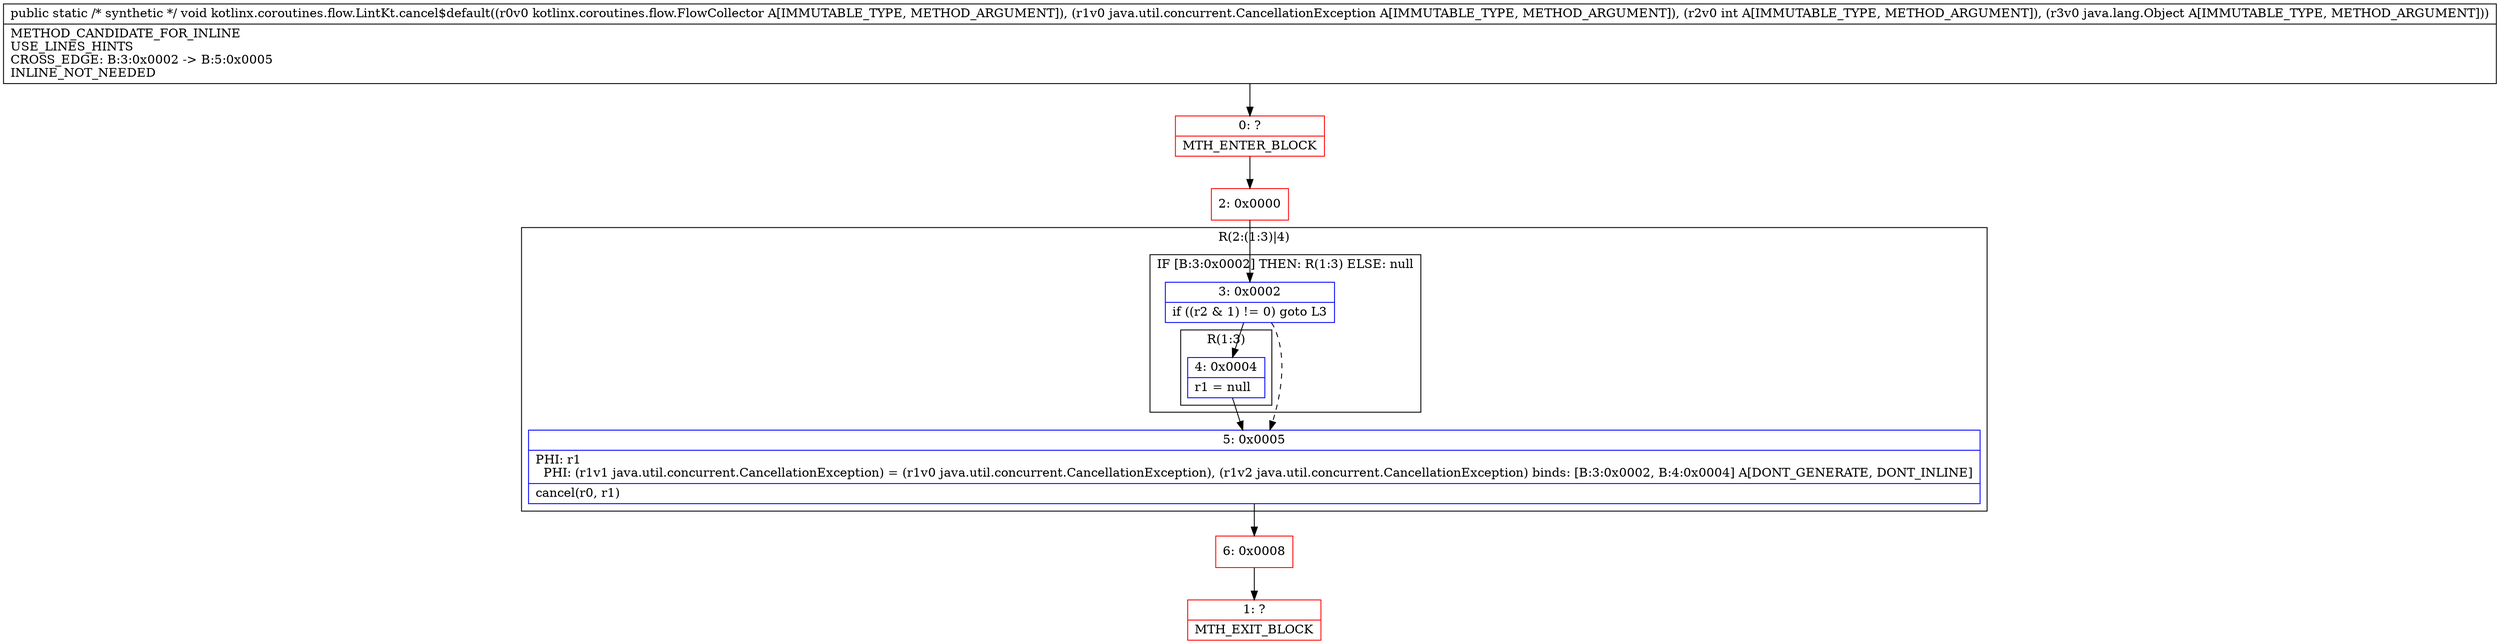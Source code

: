 digraph "CFG forkotlinx.coroutines.flow.LintKt.cancel$default(Lkotlinx\/coroutines\/flow\/FlowCollector;Ljava\/util\/concurrent\/CancellationException;ILjava\/lang\/Object;)V" {
subgraph cluster_Region_1510480935 {
label = "R(2:(1:3)|4)";
node [shape=record,color=blue];
subgraph cluster_IfRegion_118595667 {
label = "IF [B:3:0x0002] THEN: R(1:3) ELSE: null";
node [shape=record,color=blue];
Node_3 [shape=record,label="{3\:\ 0x0002|if ((r2 & 1) != 0) goto L3\l}"];
subgraph cluster_Region_1055566346 {
label = "R(1:3)";
node [shape=record,color=blue];
Node_4 [shape=record,label="{4\:\ 0x0004|r1 = null\l}"];
}
}
Node_5 [shape=record,label="{5\:\ 0x0005|PHI: r1 \l  PHI: (r1v1 java.util.concurrent.CancellationException) = (r1v0 java.util.concurrent.CancellationException), (r1v2 java.util.concurrent.CancellationException) binds: [B:3:0x0002, B:4:0x0004] A[DONT_GENERATE, DONT_INLINE]\l|cancel(r0, r1)\l}"];
}
Node_0 [shape=record,color=red,label="{0\:\ ?|MTH_ENTER_BLOCK\l}"];
Node_2 [shape=record,color=red,label="{2\:\ 0x0000}"];
Node_6 [shape=record,color=red,label="{6\:\ 0x0008}"];
Node_1 [shape=record,color=red,label="{1\:\ ?|MTH_EXIT_BLOCK\l}"];
MethodNode[shape=record,label="{public static \/* synthetic *\/ void kotlinx.coroutines.flow.LintKt.cancel$default((r0v0 kotlinx.coroutines.flow.FlowCollector A[IMMUTABLE_TYPE, METHOD_ARGUMENT]), (r1v0 java.util.concurrent.CancellationException A[IMMUTABLE_TYPE, METHOD_ARGUMENT]), (r2v0 int A[IMMUTABLE_TYPE, METHOD_ARGUMENT]), (r3v0 java.lang.Object A[IMMUTABLE_TYPE, METHOD_ARGUMENT]))  | METHOD_CANDIDATE_FOR_INLINE\lUSE_LINES_HINTS\lCROSS_EDGE: B:3:0x0002 \-\> B:5:0x0005\lINLINE_NOT_NEEDED\l}"];
MethodNode -> Node_0;Node_3 -> Node_4;
Node_3 -> Node_5[style=dashed];
Node_4 -> Node_5;
Node_5 -> Node_6;
Node_0 -> Node_2;
Node_2 -> Node_3;
Node_6 -> Node_1;
}

